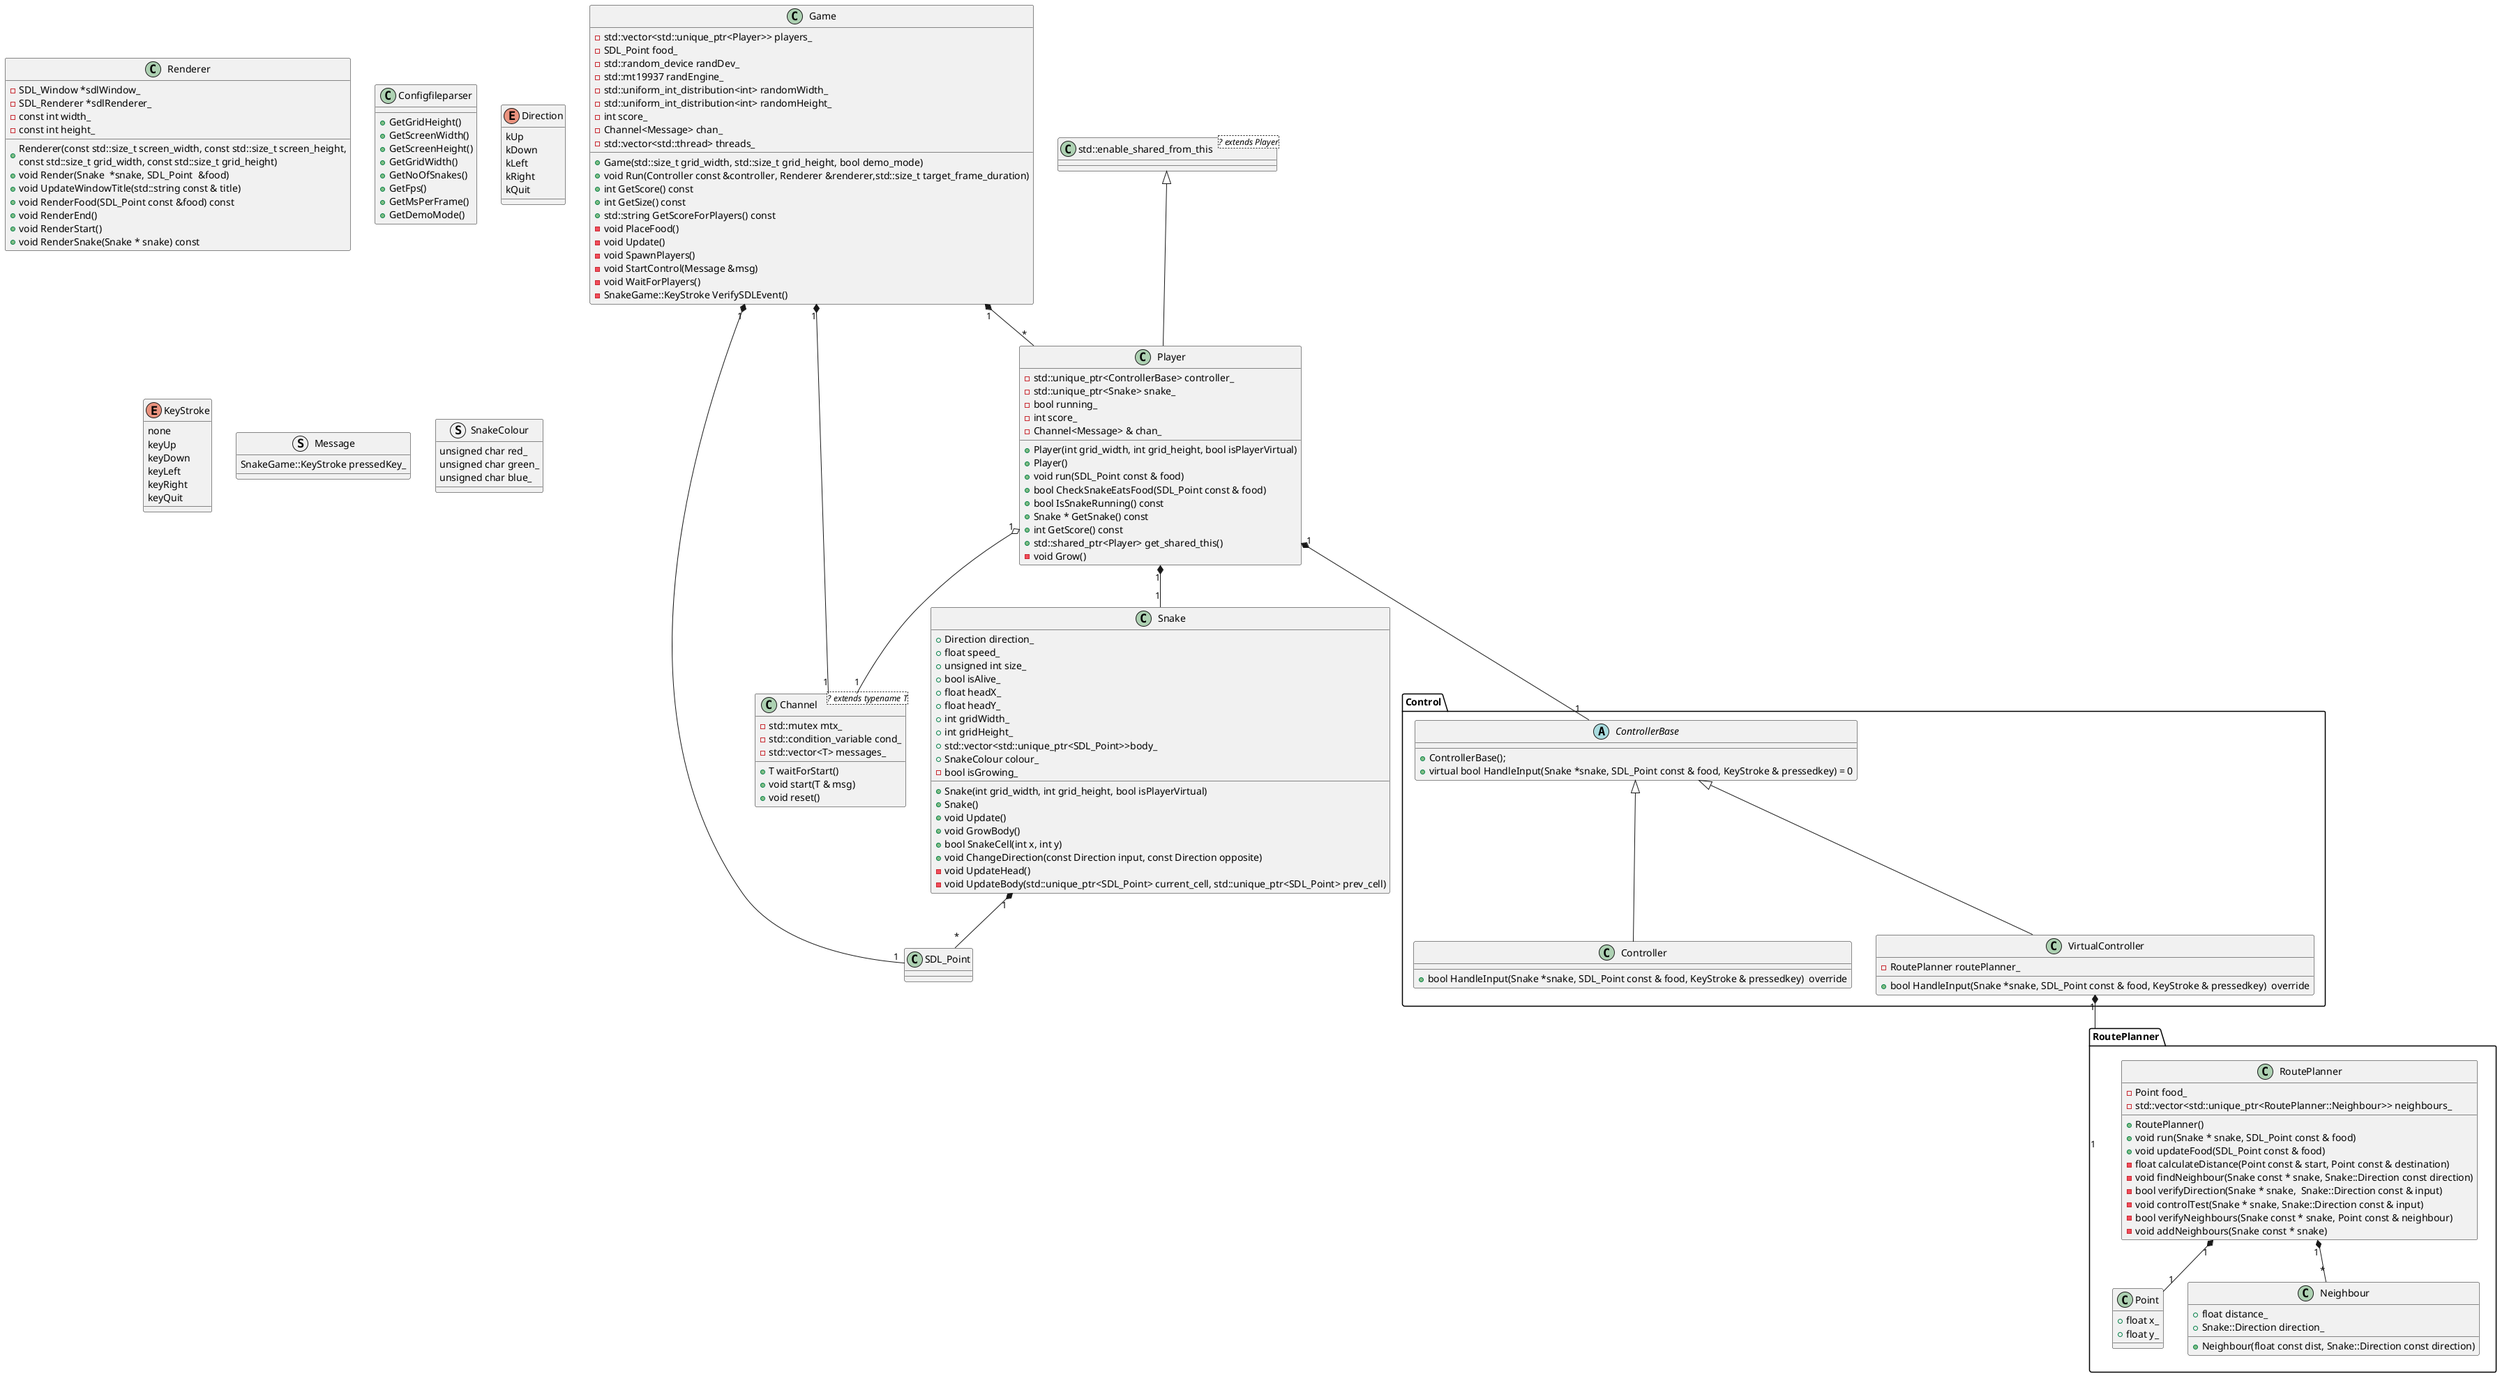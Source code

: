 @startuml
package RoutePlanner {
class RoutePlanner {
    + RoutePlanner()
    + void run(Snake * snake, SDL_Point const & food)
    + void updateFood(SDL_Point const & food)
    - float calculateDistance(Point const & start, Point const & destination)
    - void findNeighbour(Snake const * snake, Snake::Direction const direction)
    - bool verifyDirection(Snake * snake,  Snake::Direction const & input)
    - void controlTest(Snake * snake, Snake::Direction const & input)
    - bool verifyNeighbours(Snake const * snake, Point const & neighbour)
    - void addNeighbours(Snake const * snake)
    - Point food_
    - std::vector<std::unique_ptr<RoutePlanner::Neighbour>> neighbours_
}

class Point {
    + float x_
    + float y_
}
class Neighbour {
    + Neighbour(float const dist, Snake::Direction const direction)
    + float distance_
    + Snake::Direction direction_
}
RoutePlanner "1" *-- "1" Point
RoutePlanner "1" *-- "*" Neighbour
}

package Control {
abstract class ControllerBase {
    + ControllerBase();
    + virtual bool HandleInput(Snake *snake, SDL_Point const & food, KeyStroke & pressedkey) = 0
}
class Controller {
    + bool HandleInput(Snake *snake, SDL_Point const & food, KeyStroke & pressedkey)  override
}
class VirtualController {
    + bool HandleInput(Snake *snake, SDL_Point const & food, KeyStroke & pressedkey)  override
    - RoutePlanner routePlanner_
}
ControllerBase <|-- Controller
ControllerBase <|-- VirtualController

} 

class Game {
    + Game(std::size_t grid_width, std::size_t grid_height, bool demo_mode)
    + void Run(Controller const &controller, Renderer &renderer,std::size_t target_frame_duration)
    + int GetScore() const
    + int GetSize() const
    + std::string GetScoreForPlayers() const
    - std::vector<std::unique_ptr<Player>> players_
    - SDL_Point food_
    - std::random_device randDev_
    - std::mt19937 randEngine_
    - std::uniform_int_distribution<int> randomWidth_
    - std::uniform_int_distribution<int> randomHeight_
    - int score_
    - Channel<Message> chan_
    - std::vector<std::thread> threads_   
    - void PlaceFood()
    - void Update()
    - void SpawnPlayers()
    - void StartControl(Message &msg)
    - void WaitForPlayers()
    - SnakeGame::KeyStroke VerifySDLEvent()
}

class SDL_Point {
}

class std::enable_shared_from_this<? extends Player> {
}

class Player {
    + Player(int grid_width, int grid_height, bool isPlayerVirtual)
    + Player()
    + void run(SDL_Point const & food)
    + bool CheckSnakeEatsFood(SDL_Point const & food)
    + bool IsSnakeRunning() const
    + Snake * GetSnake() const
    + int GetScore() const 
    + std::shared_ptr<Player> get_shared_this()
    - std::unique_ptr<ControllerBase> controller_
    - std::unique_ptr<Snake> snake_
    - bool running_
    - int score_
    - Channel<Message> & chan_
    - void Grow()
}

class Snake {
    + Snake(int grid_width, int grid_height, bool isPlayerVirtual)
    + Snake() 
    + void Update()
    + void GrowBody()
    + bool SnakeCell(int x, int y)
    + void ChangeDirection(const Direction input, const Direction opposite)
    + Direction direction_
    + float speed_
    + unsigned int size_
    + bool isAlive_
    + float headX_
    + float headY_
    + int gridWidth_
    + int gridHeight_
    + std::vector<std::unique_ptr<SDL_Point>>body_ 
    + SnakeColour colour_
    - void UpdateHead()
    - void UpdateBody(std::unique_ptr<SDL_Point> current_cell, std::unique_ptr<SDL_Point> prev_cell)
    - bool isGrowing_
}

class Renderer {
    + Renderer(const std::size_t screen_width, const std::size_t screen_height,\nconst std::size_t grid_width, const std::size_t grid_height)
    + void Render(Snake  *snake, SDL_Point  &food)
    + void UpdateWindowTitle(std::string const & title)
    + void RenderFood(SDL_Point const &food) const
    + void RenderEnd()
    + void RenderStart()
    + void RenderSnake(Snake * snake) const
    - SDL_Window *sdlWindow_
    - SDL_Renderer *sdlRenderer_
    - const int width_
    - const int height_
}

class Configfileparser {
+ GetGridHeight()
+ GetScreenWidth()
+ GetScreenHeight()
+ GetGridWidth()
+ GetNoOfSnakes()
+ GetFps()
+ GetMsPerFrame()
+ GetDemoMode()
}

enum Direction {
    kUp
    kDown
    kLeft
    kRight
    kQuit
}

enum KeyStroke {
    none
    keyUp
    keyDown
    keyLeft
    keyRight
    keyQuit
}

struct Message {
    SnakeGame::KeyStroke pressedKey_    
}

struct SnakeColour {
    unsigned char red_
    unsigned char green_
    unsigned char blue_
}

class Channel<? extends typename T> {
    + T waitForStart()
    + void start(T & msg)    
    + void reset()
    - std::mutex mtx_
    - std::condition_variable cond_
    - std::vector<T> messages_
}

std::enable_shared_from_this <|-- Player
VirtualController "1" *-- "1" RoutePlanner
Game "1" *-- "1" SDL_Point
Game "1" *-- "*" Player
Game "1" *-- "1" Channel
Player "1" *-- "1" Snake
Player "1" *-- "1" ControllerBase
Player "1" o-- "1" Channel
Snake "1" *-- "*" SDL_Point

@enduml